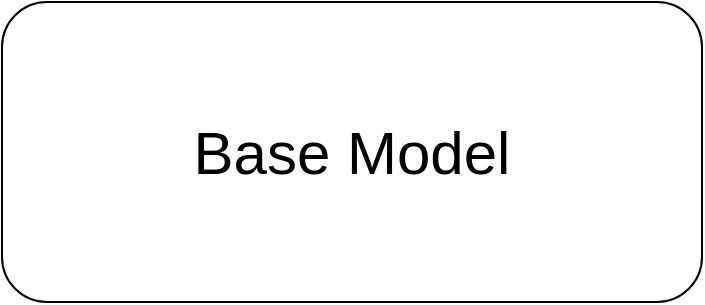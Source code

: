 <mxfile version="24.4.4" type="github">
  <diagram name="Page-1" id="tVlb1hCqaPR-rbHtqW7a">
    <mxGraphModel dx="1755" dy="1054" grid="1" gridSize="10" guides="1" tooltips="1" connect="1" arrows="1" fold="1" page="1" pageScale="1" pageWidth="827" pageHeight="1169" math="0" shadow="0">
      <root>
        <mxCell id="0" />
        <mxCell id="1" parent="0" />
        <mxCell id="DMK1qTnUyBnig59ltbHP-2" value="&lt;font style=&quot;font-size: 30px;&quot;&gt;Base Model&lt;/font&gt;" style="rounded=1;whiteSpace=wrap;html=1;fillColor=none;" vertex="1" parent="1">
          <mxGeometry x="250" y="460" width="350" height="150" as="geometry" />
        </mxCell>
      </root>
    </mxGraphModel>
  </diagram>
</mxfile>
